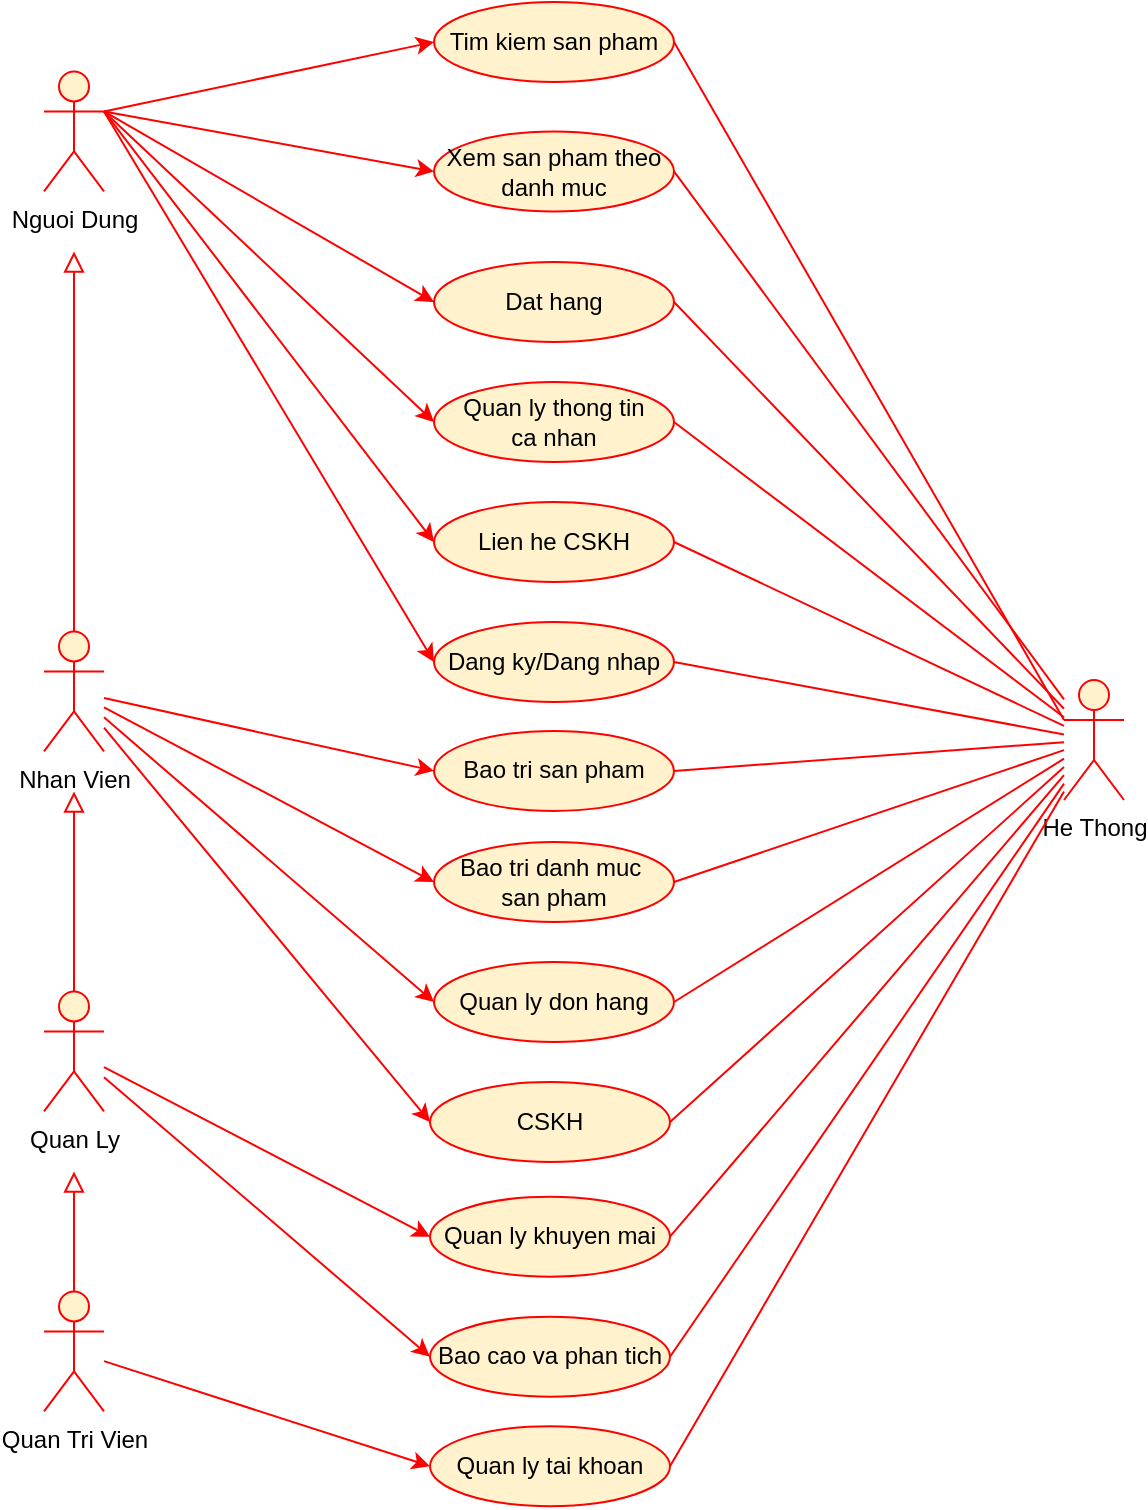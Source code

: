 <mxfile version="24.1.0" type="device" pages="3">
  <diagram name="UCTongThe" id="ma9kt3ulIarxnBa3Pp3C">
    <mxGraphModel dx="381" dy="856" grid="1" gridSize="10" guides="1" tooltips="1" connect="1" arrows="1" fold="1" page="1" pageScale="1" pageWidth="850" pageHeight="1100" math="0" shadow="0">
      <root>
        <mxCell id="0" />
        <mxCell id="1" parent="0" />
        <mxCell id="ZZTJl3EI5fEnTeADelaR-1" value="Tim kiem san pham" style="ellipse;whiteSpace=wrap;html=1;fillColor=#fff2cc;strokeColor=#FF0000;" parent="1" vertex="1">
          <mxGeometry x="365" y="560" width="120" height="40" as="geometry" />
        </mxCell>
        <mxCell id="ZZTJl3EI5fEnTeADelaR-3" value="Xem san pham theo danh muc" style="ellipse;whiteSpace=wrap;html=1;fillColor=#fff2cc;strokeColor=#FF0000;" parent="1" vertex="1">
          <mxGeometry x="365" y="624.72" width="120" height="40" as="geometry" />
        </mxCell>
        <mxCell id="ZZTJl3EI5fEnTeADelaR-6" value="Dat hang" style="ellipse;whiteSpace=wrap;html=1;fillColor=#fff2cc;strokeColor=#FF0000;" parent="1" vertex="1">
          <mxGeometry x="365" y="690" width="120" height="40" as="geometry" />
        </mxCell>
        <mxCell id="ZZTJl3EI5fEnTeADelaR-7" value="Quan ly thong tin &lt;br&gt;ca nhan" style="ellipse;whiteSpace=wrap;html=1;fillColor=#fff2cc;strokeColor=#FF0000;" parent="1" vertex="1">
          <mxGeometry x="365" y="750" width="120" height="40" as="geometry" />
        </mxCell>
        <mxCell id="ZZTJl3EI5fEnTeADelaR-8" value="Lien he CSKH" style="ellipse;whiteSpace=wrap;html=1;fillColor=#fff2cc;strokeColor=#FF0000;" parent="1" vertex="1">
          <mxGeometry x="365" y="810" width="120" height="40" as="geometry" />
        </mxCell>
        <mxCell id="ZZTJl3EI5fEnTeADelaR-10" value="Nguoi Dung" style="shape=umlActor;verticalLabelPosition=bottom;verticalAlign=top;html=1;outlineConnect=0;fillColor=#fff2cc;strokeColor=#FF0000;" parent="1" vertex="1">
          <mxGeometry x="170" y="594.72" width="30" height="60" as="geometry" />
        </mxCell>
        <mxCell id="ZZTJl3EI5fEnTeADelaR-11" value="" style="endArrow=classic;html=1;rounded=0;exitX=1;exitY=0.333;exitDx=0;exitDy=0;exitPerimeter=0;entryX=0;entryY=0.5;entryDx=0;entryDy=0;fillColor=#f8cecc;strokeColor=#FF0000;" parent="1" source="ZZTJl3EI5fEnTeADelaR-10" target="ZZTJl3EI5fEnTeADelaR-1" edge="1">
          <mxGeometry width="50" height="50" relative="1" as="geometry">
            <mxPoint x="280" y="730" as="sourcePoint" />
            <mxPoint x="330" y="680" as="targetPoint" />
          </mxGeometry>
        </mxCell>
        <mxCell id="ZZTJl3EI5fEnTeADelaR-12" value="" style="endArrow=classic;html=1;rounded=0;exitX=1;exitY=0.333;exitDx=0;exitDy=0;exitPerimeter=0;entryX=0;entryY=0.5;entryDx=0;entryDy=0;fillColor=#f8cecc;strokeColor=#FF0000;" parent="1" source="ZZTJl3EI5fEnTeADelaR-10" target="ZZTJl3EI5fEnTeADelaR-3" edge="1">
          <mxGeometry width="50" height="50" relative="1" as="geometry">
            <mxPoint x="250" y="680" as="sourcePoint" />
            <mxPoint x="380" y="540" as="targetPoint" />
          </mxGeometry>
        </mxCell>
        <mxCell id="ZZTJl3EI5fEnTeADelaR-15" value="" style="endArrow=classic;html=1;rounded=0;entryX=0;entryY=0.5;entryDx=0;entryDy=0;fillColor=#f8cecc;strokeColor=#FF0000;exitX=1;exitY=0.333;exitDx=0;exitDy=0;exitPerimeter=0;" parent="1" source="ZZTJl3EI5fEnTeADelaR-10" target="ZZTJl3EI5fEnTeADelaR-6" edge="1">
          <mxGeometry width="50" height="50" relative="1" as="geometry">
            <mxPoint x="240" y="670" as="sourcePoint" />
            <mxPoint x="380" y="690" as="targetPoint" />
          </mxGeometry>
        </mxCell>
        <mxCell id="ZZTJl3EI5fEnTeADelaR-16" value="" style="endArrow=classic;html=1;rounded=0;entryX=0;entryY=0.5;entryDx=0;entryDy=0;fillColor=#f8cecc;strokeColor=#FF0000;exitX=1;exitY=0.333;exitDx=0;exitDy=0;exitPerimeter=0;" parent="1" source="ZZTJl3EI5fEnTeADelaR-10" target="ZZTJl3EI5fEnTeADelaR-7" edge="1">
          <mxGeometry width="50" height="50" relative="1" as="geometry">
            <mxPoint x="250" y="680" as="sourcePoint" />
            <mxPoint x="380" y="740" as="targetPoint" />
          </mxGeometry>
        </mxCell>
        <mxCell id="ZZTJl3EI5fEnTeADelaR-17" value="" style="endArrow=classic;html=1;rounded=0;entryX=0;entryY=0.5;entryDx=0;entryDy=0;fillColor=#f8cecc;strokeColor=#FF0000;exitX=1;exitY=0.333;exitDx=0;exitDy=0;exitPerimeter=0;" parent="1" source="ZZTJl3EI5fEnTeADelaR-10" target="ZZTJl3EI5fEnTeADelaR-8" edge="1">
          <mxGeometry width="50" height="50" relative="1" as="geometry">
            <mxPoint x="250" y="680" as="sourcePoint" />
            <mxPoint x="380" y="790" as="targetPoint" />
          </mxGeometry>
        </mxCell>
        <mxCell id="ZZTJl3EI5fEnTeADelaR-18" value="Dang ky/Dang nhap" style="ellipse;whiteSpace=wrap;html=1;fillColor=#fff2cc;strokeColor=#FF0000;" parent="1" vertex="1">
          <mxGeometry x="365" y="870" width="120" height="40" as="geometry" />
        </mxCell>
        <mxCell id="ZZTJl3EI5fEnTeADelaR-19" value="" style="endArrow=classic;html=1;rounded=0;entryX=0;entryY=0.5;entryDx=0;entryDy=0;fillColor=#f8cecc;strokeColor=#FF0000;exitX=1;exitY=0.333;exitDx=0;exitDy=0;exitPerimeter=0;" parent="1" source="ZZTJl3EI5fEnTeADelaR-10" target="ZZTJl3EI5fEnTeADelaR-18" edge="1">
          <mxGeometry width="50" height="50" relative="1" as="geometry">
            <mxPoint x="250" y="680" as="sourcePoint" />
            <mxPoint x="380" y="840" as="targetPoint" />
          </mxGeometry>
        </mxCell>
        <mxCell id="ZZTJl3EI5fEnTeADelaR-21" value="He Thong" style="shape=umlActor;verticalLabelPosition=bottom;verticalAlign=top;html=1;outlineConnect=0;fillColor=#fff2cc;strokeColor=#FF0000;" parent="1" vertex="1">
          <mxGeometry x="680" y="899" width="30" height="60" as="geometry" />
        </mxCell>
        <mxCell id="ZZTJl3EI5fEnTeADelaR-22" value="" style="endArrow=none;html=1;rounded=0;entryX=1;entryY=0.5;entryDx=0;entryDy=0;exitX=0;exitY=0.333;exitDx=0;exitDy=0;exitPerimeter=0;strokeColor=#FF0000;" parent="1" source="ZZTJl3EI5fEnTeADelaR-21" target="ZZTJl3EI5fEnTeADelaR-1" edge="1">
          <mxGeometry width="50" height="50" relative="1" as="geometry">
            <mxPoint x="390" y="750" as="sourcePoint" />
            <mxPoint x="440" y="700" as="targetPoint" />
          </mxGeometry>
        </mxCell>
        <mxCell id="ZZTJl3EI5fEnTeADelaR-23" value="" style="endArrow=none;html=1;rounded=0;entryX=1;entryY=0.5;entryDx=0;entryDy=0;strokeColor=#FF0000;" parent="1" source="ZZTJl3EI5fEnTeADelaR-21" target="ZZTJl3EI5fEnTeADelaR-3" edge="1">
          <mxGeometry width="50" height="50" relative="1" as="geometry">
            <mxPoint x="700" y="690" as="sourcePoint" />
            <mxPoint x="500" y="540" as="targetPoint" />
          </mxGeometry>
        </mxCell>
        <mxCell id="ZZTJl3EI5fEnTeADelaR-26" value="" style="endArrow=none;html=1;rounded=0;entryX=1;entryY=0.5;entryDx=0;entryDy=0;strokeColor=#FF0000;" parent="1" source="ZZTJl3EI5fEnTeADelaR-21" target="ZZTJl3EI5fEnTeADelaR-6" edge="1">
          <mxGeometry width="50" height="50" relative="1" as="geometry">
            <mxPoint x="700" y="690" as="sourcePoint" />
            <mxPoint x="500" y="690" as="targetPoint" />
          </mxGeometry>
        </mxCell>
        <mxCell id="ZZTJl3EI5fEnTeADelaR-27" value="" style="endArrow=none;html=1;rounded=0;entryX=1;entryY=0.5;entryDx=0;entryDy=0;strokeColor=#FF0000;" parent="1" source="ZZTJl3EI5fEnTeADelaR-21" target="ZZTJl3EI5fEnTeADelaR-7" edge="1">
          <mxGeometry width="50" height="50" relative="1" as="geometry">
            <mxPoint x="700" y="690" as="sourcePoint" />
            <mxPoint x="500" y="740" as="targetPoint" />
          </mxGeometry>
        </mxCell>
        <mxCell id="ZZTJl3EI5fEnTeADelaR-28" value="" style="endArrow=none;html=1;rounded=0;entryX=1;entryY=0.5;entryDx=0;entryDy=0;strokeColor=#FF0000;" parent="1" source="ZZTJl3EI5fEnTeADelaR-21" target="ZZTJl3EI5fEnTeADelaR-8" edge="1">
          <mxGeometry width="50" height="50" relative="1" as="geometry">
            <mxPoint x="700" y="690" as="sourcePoint" />
            <mxPoint x="500" y="790" as="targetPoint" />
          </mxGeometry>
        </mxCell>
        <mxCell id="ZZTJl3EI5fEnTeADelaR-29" value="" style="endArrow=none;html=1;rounded=0;entryX=1;entryY=0.5;entryDx=0;entryDy=0;strokeColor=#FF0000;" parent="1" source="ZZTJl3EI5fEnTeADelaR-21" target="ZZTJl3EI5fEnTeADelaR-18" edge="1">
          <mxGeometry width="50" height="50" relative="1" as="geometry">
            <mxPoint x="700" y="690" as="sourcePoint" />
            <mxPoint x="500" y="840" as="targetPoint" />
          </mxGeometry>
        </mxCell>
        <mxCell id="ZZTJl3EI5fEnTeADelaR-30" value="Nhan Vien" style="shape=umlActor;verticalLabelPosition=bottom;verticalAlign=top;html=1;outlineConnect=0;fillColor=#fff2cc;strokeColor=#FF0000;" parent="1" vertex="1">
          <mxGeometry x="170" y="874.72" width="30" height="60" as="geometry" />
        </mxCell>
        <mxCell id="ZZTJl3EI5fEnTeADelaR-31" value="" style="endArrow=block;startArrow=none;endFill=0;startFill=0;endSize=8;html=1;verticalAlign=bottom;labelBackgroundColor=none;rounded=0;exitX=0.5;exitY=0;exitDx=0;exitDy=0;exitPerimeter=0;strokeColor=#FF0000;" parent="1" source="ZZTJl3EI5fEnTeADelaR-30" edge="1">
          <mxGeometry width="160" relative="1" as="geometry">
            <mxPoint x="360" y="804.72" as="sourcePoint" />
            <mxPoint x="185" y="684.72" as="targetPoint" />
          </mxGeometry>
        </mxCell>
        <mxCell id="ZZTJl3EI5fEnTeADelaR-33" value="Bao tri san pham" style="ellipse;whiteSpace=wrap;html=1;fillColor=#fff2cc;strokeColor=#FF0000;" parent="1" vertex="1">
          <mxGeometry x="365" y="924.44" width="120" height="40" as="geometry" />
        </mxCell>
        <mxCell id="ZZTJl3EI5fEnTeADelaR-34" value="Bao tri danh muc&amp;nbsp;&lt;div&gt;san pham&lt;/div&gt;" style="ellipse;whiteSpace=wrap;html=1;fillColor=#fff2cc;strokeColor=#FF0000;" parent="1" vertex="1">
          <mxGeometry x="365" y="980" width="120" height="40" as="geometry" />
        </mxCell>
        <mxCell id="ZZTJl3EI5fEnTeADelaR-35" value="Quan ly don hang" style="ellipse;whiteSpace=wrap;html=1;fillColor=#fff2cc;strokeColor=#FF0000;" parent="1" vertex="1">
          <mxGeometry x="365" y="1040" width="120" height="40" as="geometry" />
        </mxCell>
        <mxCell id="ZZTJl3EI5fEnTeADelaR-36" value="CSKH" style="ellipse;whiteSpace=wrap;html=1;fillColor=#fff2cc;strokeColor=#FF0000;" parent="1" vertex="1">
          <mxGeometry x="363" y="1100" width="120" height="40" as="geometry" />
        </mxCell>
        <mxCell id="ZZTJl3EI5fEnTeADelaR-37" value="Quan ly khuyen mai" style="ellipse;whiteSpace=wrap;html=1;fillColor=#fff2cc;strokeColor=#FF0000;" parent="1" vertex="1">
          <mxGeometry x="363" y="1157.36" width="120" height="40" as="geometry" />
        </mxCell>
        <mxCell id="ZZTJl3EI5fEnTeADelaR-38" value="Bao cao va phan tich" style="ellipse;whiteSpace=wrap;html=1;fillColor=#fff2cc;strokeColor=#FF0000;" parent="1" vertex="1">
          <mxGeometry x="363" y="1217.36" width="120" height="40" as="geometry" />
        </mxCell>
        <mxCell id="ZZTJl3EI5fEnTeADelaR-39" value="" style="endArrow=classic;html=1;rounded=0;entryX=0;entryY=0.5;entryDx=0;entryDy=0;fillColor=#f8cecc;strokeColor=#FF0000;" parent="1" source="ZZTJl3EI5fEnTeADelaR-30" target="ZZTJl3EI5fEnTeADelaR-33" edge="1">
          <mxGeometry width="50" height="50" relative="1" as="geometry">
            <mxPoint x="170" y="680" as="sourcePoint" />
            <mxPoint x="380" y="890" as="targetPoint" />
          </mxGeometry>
        </mxCell>
        <mxCell id="ZZTJl3EI5fEnTeADelaR-40" value="" style="endArrow=classic;html=1;rounded=0;entryX=0;entryY=0.5;entryDx=0;entryDy=0;fillColor=#f8cecc;strokeColor=#FF0000;" parent="1" source="ZZTJl3EI5fEnTeADelaR-30" target="ZZTJl3EI5fEnTeADelaR-34" edge="1">
          <mxGeometry width="50" height="50" relative="1" as="geometry">
            <mxPoint x="170" y="968" as="sourcePoint" />
            <mxPoint x="380" y="940" as="targetPoint" />
          </mxGeometry>
        </mxCell>
        <mxCell id="ZZTJl3EI5fEnTeADelaR-41" value="" style="endArrow=classic;html=1;rounded=0;entryX=0;entryY=0.5;entryDx=0;entryDy=0;fillColor=#f8cecc;strokeColor=#FF0000;" parent="1" source="ZZTJl3EI5fEnTeADelaR-30" target="ZZTJl3EI5fEnTeADelaR-35" edge="1">
          <mxGeometry width="50" height="50" relative="1" as="geometry">
            <mxPoint x="170" y="971" as="sourcePoint" />
            <mxPoint x="380" y="989" as="targetPoint" />
          </mxGeometry>
        </mxCell>
        <mxCell id="ZZTJl3EI5fEnTeADelaR-42" value="" style="endArrow=classic;html=1;rounded=0;entryX=0;entryY=0.5;entryDx=0;entryDy=0;fillColor=#f8cecc;strokeColor=#FF0000;" parent="1" source="ZZTJl3EI5fEnTeADelaR-30" target="ZZTJl3EI5fEnTeADelaR-36" edge="1">
          <mxGeometry width="50" height="50" relative="1" as="geometry">
            <mxPoint x="170" y="975" as="sourcePoint" />
            <mxPoint x="380" y="1040" as="targetPoint" />
          </mxGeometry>
        </mxCell>
        <mxCell id="ZZTJl3EI5fEnTeADelaR-43" value="Quan Ly" style="shape=umlActor;verticalLabelPosition=bottom;verticalAlign=top;html=1;outlineConnect=0;fillColor=#fff2cc;strokeColor=#FF0000;" parent="1" vertex="1">
          <mxGeometry x="170" y="1054.72" width="30" height="60" as="geometry" />
        </mxCell>
        <mxCell id="ZZTJl3EI5fEnTeADelaR-44" value="" style="endArrow=block;startArrow=none;endFill=0;startFill=0;endSize=8;html=1;verticalAlign=bottom;labelBackgroundColor=none;rounded=0;exitX=0.5;exitY=0;exitDx=0;exitDy=0;exitPerimeter=0;strokeColor=#FF0000;" parent="1" source="ZZTJl3EI5fEnTeADelaR-43" edge="1">
          <mxGeometry width="160" relative="1" as="geometry">
            <mxPoint x="195" y="884.72" as="sourcePoint" />
            <mxPoint x="185" y="954.72" as="targetPoint" />
          </mxGeometry>
        </mxCell>
        <mxCell id="ZZTJl3EI5fEnTeADelaR-47" value="" style="endArrow=classic;html=1;rounded=0;entryX=0;entryY=0.5;entryDx=0;entryDy=0;fillColor=#f8cecc;strokeColor=#FF0000;" parent="1" source="ZZTJl3EI5fEnTeADelaR-43" target="ZZTJl3EI5fEnTeADelaR-37" edge="1">
          <mxGeometry width="50" height="50" relative="1" as="geometry">
            <mxPoint x="240" y="1150" as="sourcePoint" />
            <mxPoint x="380" y="1090" as="targetPoint" />
          </mxGeometry>
        </mxCell>
        <mxCell id="ZZTJl3EI5fEnTeADelaR-48" value="" style="endArrow=classic;html=1;rounded=0;entryX=0;entryY=0.5;entryDx=0;entryDy=0;fillColor=#f8cecc;strokeColor=#FF0000;" parent="1" source="ZZTJl3EI5fEnTeADelaR-43" target="ZZTJl3EI5fEnTeADelaR-38" edge="1">
          <mxGeometry width="50" height="50" relative="1" as="geometry">
            <mxPoint x="170" y="1149" as="sourcePoint" />
            <mxPoint x="380" y="1140" as="targetPoint" />
          </mxGeometry>
        </mxCell>
        <mxCell id="ZZTJl3EI5fEnTeADelaR-49" value="Quan Tri Vien" style="shape=umlActor;verticalLabelPosition=bottom;verticalAlign=top;html=1;outlineConnect=0;fillColor=#fff2cc;strokeColor=#FF0000;" parent="1" vertex="1">
          <mxGeometry x="170" y="1204.72" width="30" height="60" as="geometry" />
        </mxCell>
        <mxCell id="ZZTJl3EI5fEnTeADelaR-50" value="Quan ly tai khoan" style="ellipse;whiteSpace=wrap;html=1;fillColor=#fff2cc;strokeColor=#FF0000;" parent="1" vertex="1">
          <mxGeometry x="363" y="1272.08" width="120" height="40" as="geometry" />
        </mxCell>
        <mxCell id="ZZTJl3EI5fEnTeADelaR-53" value="" style="endArrow=classic;html=1;rounded=0;entryX=0;entryY=0.5;entryDx=0;entryDy=0;fillColor=#f8cecc;strokeColor=#FF0000;" parent="1" source="ZZTJl3EI5fEnTeADelaR-49" target="ZZTJl3EI5fEnTeADelaR-50" edge="1">
          <mxGeometry width="50" height="50" relative="1" as="geometry">
            <mxPoint x="170" y="1149" as="sourcePoint" />
            <mxPoint x="380" y="1140" as="targetPoint" />
          </mxGeometry>
        </mxCell>
        <mxCell id="ZZTJl3EI5fEnTeADelaR-56" value="" style="endArrow=none;html=1;rounded=0;entryX=1;entryY=0.5;entryDx=0;entryDy=0;strokeColor=#FF0000;" parent="1" source="ZZTJl3EI5fEnTeADelaR-21" target="ZZTJl3EI5fEnTeADelaR-33" edge="1">
          <mxGeometry width="50" height="50" relative="1" as="geometry">
            <mxPoint x="750" y="890" as="sourcePoint" />
            <mxPoint x="500" y="890" as="targetPoint" />
          </mxGeometry>
        </mxCell>
        <mxCell id="ZZTJl3EI5fEnTeADelaR-58" value="" style="endArrow=none;html=1;rounded=0;entryX=1;entryY=0.5;entryDx=0;entryDy=0;strokeColor=#FF0000;" parent="1" source="ZZTJl3EI5fEnTeADelaR-21" target="ZZTJl3EI5fEnTeADelaR-34" edge="1">
          <mxGeometry width="50" height="50" relative="1" as="geometry">
            <mxPoint x="730" y="930" as="sourcePoint" />
            <mxPoint x="500" y="940" as="targetPoint" />
          </mxGeometry>
        </mxCell>
        <mxCell id="ZZTJl3EI5fEnTeADelaR-59" value="" style="endArrow=none;html=1;rounded=0;entryX=1;entryY=0.5;entryDx=0;entryDy=0;strokeColor=#FF0000;" parent="1" source="ZZTJl3EI5fEnTeADelaR-21" target="ZZTJl3EI5fEnTeADelaR-35" edge="1">
          <mxGeometry width="50" height="50" relative="1" as="geometry">
            <mxPoint x="730" y="933" as="sourcePoint" />
            <mxPoint x="500" y="989" as="targetPoint" />
          </mxGeometry>
        </mxCell>
        <mxCell id="ZZTJl3EI5fEnTeADelaR-60" value="" style="endArrow=none;html=1;rounded=0;entryX=1;entryY=0.5;entryDx=0;entryDy=0;strokeColor=#FF0000;" parent="1" source="ZZTJl3EI5fEnTeADelaR-21" target="ZZTJl3EI5fEnTeADelaR-36" edge="1">
          <mxGeometry width="50" height="50" relative="1" as="geometry">
            <mxPoint x="730" y="950" as="sourcePoint" />
            <mxPoint x="500" y="1040" as="targetPoint" />
          </mxGeometry>
        </mxCell>
        <mxCell id="ZZTJl3EI5fEnTeADelaR-61" value="" style="endArrow=none;html=1;rounded=0;entryX=1;entryY=0.5;entryDx=0;entryDy=0;strokeColor=#FF0000;" parent="1" source="ZZTJl3EI5fEnTeADelaR-21" target="ZZTJl3EI5fEnTeADelaR-37" edge="1">
          <mxGeometry width="50" height="50" relative="1" as="geometry">
            <mxPoint x="730" y="958" as="sourcePoint" />
            <mxPoint x="500" y="1090" as="targetPoint" />
          </mxGeometry>
        </mxCell>
        <mxCell id="ZZTJl3EI5fEnTeADelaR-62" value="" style="endArrow=none;html=1;rounded=0;strokeColor=#FF0000;entryX=1;entryY=0.5;entryDx=0;entryDy=0;" parent="1" source="ZZTJl3EI5fEnTeADelaR-21" target="ZZTJl3EI5fEnTeADelaR-38" edge="1">
          <mxGeometry width="50" height="50" relative="1" as="geometry">
            <mxPoint x="730" y="961" as="sourcePoint" />
            <mxPoint x="500" y="1140" as="targetPoint" />
          </mxGeometry>
        </mxCell>
        <mxCell id="ZZTJl3EI5fEnTeADelaR-63" value="" style="endArrow=none;html=1;rounded=0;strokeColor=#FF0000;entryX=1;entryY=0.5;entryDx=0;entryDy=0;" parent="1" source="ZZTJl3EI5fEnTeADelaR-21" target="ZZTJl3EI5fEnTeADelaR-50" edge="1">
          <mxGeometry width="50" height="50" relative="1" as="geometry">
            <mxPoint x="730" y="964" as="sourcePoint" />
            <mxPoint x="500" y="1190" as="targetPoint" />
          </mxGeometry>
        </mxCell>
        <mxCell id="ZZTJl3EI5fEnTeADelaR-66" value="" style="endArrow=block;startArrow=none;endFill=0;startFill=0;endSize=8;html=1;verticalAlign=bottom;labelBackgroundColor=none;rounded=0;exitX=0.5;exitY=0;exitDx=0;exitDy=0;exitPerimeter=0;strokeColor=#FF0000;" parent="1" source="ZZTJl3EI5fEnTeADelaR-49" edge="1">
          <mxGeometry width="160" relative="1" as="geometry">
            <mxPoint x="195" y="1064.72" as="sourcePoint" />
            <mxPoint x="185" y="1144.72" as="targetPoint" />
          </mxGeometry>
        </mxCell>
      </root>
    </mxGraphModel>
  </diagram>
  <diagram id="-_ZAYY2ncVZGTNDgRWj7" name="UC_User">
    <mxGraphModel dx="267" dy="599" grid="1" gridSize="10" guides="1" tooltips="1" connect="1" arrows="1" fold="1" page="1" pageScale="1" pageWidth="850" pageHeight="1100" math="0" shadow="0">
      <root>
        <mxCell id="0" />
        <mxCell id="1" parent="0" />
        <mxCell id="2buqkH32Dw1Yxw4z2VAD-1" value="Tim kiem san pham" style="ellipse;whiteSpace=wrap;html=1;fillColor=#fff2cc;strokeColor=#FF0000;" parent="1" vertex="1">
          <mxGeometry x="370" y="510" width="120" height="40" as="geometry" />
        </mxCell>
        <mxCell id="2buqkH32Dw1Yxw4z2VAD-2" value="Xem san pham theo danh muc" style="ellipse;whiteSpace=wrap;html=1;fillColor=#fff2cc;strokeColor=#FF0000;" parent="1" vertex="1">
          <mxGeometry x="370" y="570" width="120" height="40" as="geometry" />
        </mxCell>
        <mxCell id="2buqkH32Dw1Yxw4z2VAD-5" value="Dat hang" style="ellipse;whiteSpace=wrap;html=1;fillColor=#fff2cc;strokeColor=#FF0000;" parent="1" vertex="1">
          <mxGeometry x="370" y="630" width="120" height="40" as="geometry" />
        </mxCell>
        <mxCell id="2buqkH32Dw1Yxw4z2VAD-6" value="Quan ly thong tin &lt;br&gt;ca nhan" style="ellipse;whiteSpace=wrap;html=1;fillColor=#fff2cc;strokeColor=#FF0000;" parent="1" vertex="1">
          <mxGeometry x="370" y="690" width="120" height="40" as="geometry" />
        </mxCell>
        <mxCell id="2buqkH32Dw1Yxw4z2VAD-7" value="Lien he CSKH" style="ellipse;whiteSpace=wrap;html=1;fillColor=#fff2cc;strokeColor=#FF0000;" parent="1" vertex="1">
          <mxGeometry x="370" y="750" width="120" height="40" as="geometry" />
        </mxCell>
        <mxCell id="2buqkH32Dw1Yxw4z2VAD-8" value="Nguoi Dung" style="shape=umlActor;verticalLabelPosition=bottom;verticalAlign=top;html=1;outlineConnect=0;fillColor=#fff2cc;strokeColor=#FF0000;" parent="1" vertex="1">
          <mxGeometry x="200" y="650" width="30" height="60" as="geometry" />
        </mxCell>
        <mxCell id="2buqkH32Dw1Yxw4z2VAD-9" value="" style="endArrow=classic;html=1;rounded=0;exitX=1;exitY=0.333;exitDx=0;exitDy=0;exitPerimeter=0;entryX=0;entryY=0.5;entryDx=0;entryDy=0;fillColor=#f8cecc;strokeColor=#FF0000;" parent="1" source="2buqkH32Dw1Yxw4z2VAD-8" target="2buqkH32Dw1Yxw4z2VAD-1" edge="1">
          <mxGeometry width="50" height="50" relative="1" as="geometry">
            <mxPoint x="280" y="730" as="sourcePoint" />
            <mxPoint x="330" y="680" as="targetPoint" />
          </mxGeometry>
        </mxCell>
        <mxCell id="2buqkH32Dw1Yxw4z2VAD-10" value="" style="endArrow=classic;html=1;rounded=0;exitX=1;exitY=0.333;exitDx=0;exitDy=0;exitPerimeter=0;entryX=0;entryY=0.5;entryDx=0;entryDy=0;fillColor=#f8cecc;strokeColor=#FF0000;" parent="1" source="2buqkH32Dw1Yxw4z2VAD-8" target="2buqkH32Dw1Yxw4z2VAD-2" edge="1">
          <mxGeometry width="50" height="50" relative="1" as="geometry">
            <mxPoint x="250" y="680" as="sourcePoint" />
            <mxPoint x="380" y="540" as="targetPoint" />
          </mxGeometry>
        </mxCell>
        <mxCell id="2buqkH32Dw1Yxw4z2VAD-13" value="" style="endArrow=classic;html=1;rounded=0;entryX=0;entryY=0.5;entryDx=0;entryDy=0;fillColor=#f8cecc;strokeColor=#FF0000;exitX=1;exitY=0.333;exitDx=0;exitDy=0;exitPerimeter=0;" parent="1" source="2buqkH32Dw1Yxw4z2VAD-8" target="2buqkH32Dw1Yxw4z2VAD-5" edge="1">
          <mxGeometry width="50" height="50" relative="1" as="geometry">
            <mxPoint x="240" y="670" as="sourcePoint" />
            <mxPoint x="380" y="690" as="targetPoint" />
          </mxGeometry>
        </mxCell>
        <mxCell id="2buqkH32Dw1Yxw4z2VAD-14" value="" style="endArrow=classic;html=1;rounded=0;entryX=0;entryY=0.5;entryDx=0;entryDy=0;fillColor=#f8cecc;strokeColor=#FF0000;exitX=1;exitY=0.333;exitDx=0;exitDy=0;exitPerimeter=0;" parent="1" source="2buqkH32Dw1Yxw4z2VAD-8" target="2buqkH32Dw1Yxw4z2VAD-6" edge="1">
          <mxGeometry width="50" height="50" relative="1" as="geometry">
            <mxPoint x="250" y="680" as="sourcePoint" />
            <mxPoint x="380" y="740" as="targetPoint" />
          </mxGeometry>
        </mxCell>
        <mxCell id="2buqkH32Dw1Yxw4z2VAD-15" value="" style="endArrow=classic;html=1;rounded=0;entryX=0;entryY=0.5;entryDx=0;entryDy=0;fillColor=#f8cecc;strokeColor=#FF0000;exitX=1;exitY=0.333;exitDx=0;exitDy=0;exitPerimeter=0;" parent="1" source="2buqkH32Dw1Yxw4z2VAD-8" target="2buqkH32Dw1Yxw4z2VAD-7" edge="1">
          <mxGeometry width="50" height="50" relative="1" as="geometry">
            <mxPoint x="250" y="680" as="sourcePoint" />
            <mxPoint x="380" y="790" as="targetPoint" />
          </mxGeometry>
        </mxCell>
        <mxCell id="2buqkH32Dw1Yxw4z2VAD-16" value="Dang ky/Dang nhap" style="ellipse;whiteSpace=wrap;html=1;fillColor=#fff2cc;strokeColor=#FF0000;" parent="1" vertex="1">
          <mxGeometry x="370" y="810" width="120" height="40" as="geometry" />
        </mxCell>
        <mxCell id="2buqkH32Dw1Yxw4z2VAD-17" value="" style="endArrow=classic;html=1;rounded=0;entryX=0;entryY=0.5;entryDx=0;entryDy=0;fillColor=#f8cecc;strokeColor=#FF0000;exitX=1;exitY=0.333;exitDx=0;exitDy=0;exitPerimeter=0;" parent="1" source="2buqkH32Dw1Yxw4z2VAD-8" target="2buqkH32Dw1Yxw4z2VAD-16" edge="1">
          <mxGeometry width="50" height="50" relative="1" as="geometry">
            <mxPoint x="250" y="680" as="sourcePoint" />
            <mxPoint x="380" y="840" as="targetPoint" />
          </mxGeometry>
        </mxCell>
        <mxCell id="2buqkH32Dw1Yxw4z2VAD-18" value="He Thong" style="shape=umlActor;verticalLabelPosition=bottom;verticalAlign=top;html=1;outlineConnect=0;fillColor=#fff2cc;strokeColor=#FF0000;" parent="1" vertex="1">
          <mxGeometry x="620" y="650" width="30" height="60" as="geometry" />
        </mxCell>
        <mxCell id="2buqkH32Dw1Yxw4z2VAD-19" value="" style="endArrow=none;html=1;rounded=0;entryX=1;entryY=0.5;entryDx=0;entryDy=0;exitX=0;exitY=0.333;exitDx=0;exitDy=0;exitPerimeter=0;strokeColor=#FF0000;" parent="1" source="2buqkH32Dw1Yxw4z2VAD-18" target="2buqkH32Dw1Yxw4z2VAD-1" edge="1">
          <mxGeometry width="50" height="50" relative="1" as="geometry">
            <mxPoint x="390" y="750" as="sourcePoint" />
            <mxPoint x="440" y="700" as="targetPoint" />
          </mxGeometry>
        </mxCell>
        <mxCell id="2buqkH32Dw1Yxw4z2VAD-20" value="" style="endArrow=none;html=1;rounded=0;entryX=1;entryY=0.5;entryDx=0;entryDy=0;strokeColor=#FF0000;" parent="1" source="2buqkH32Dw1Yxw4z2VAD-18" target="2buqkH32Dw1Yxw4z2VAD-2" edge="1">
          <mxGeometry width="50" height="50" relative="1" as="geometry">
            <mxPoint x="700" y="690" as="sourcePoint" />
            <mxPoint x="500" y="540" as="targetPoint" />
          </mxGeometry>
        </mxCell>
        <mxCell id="2buqkH32Dw1Yxw4z2VAD-23" value="" style="endArrow=none;html=1;rounded=0;entryX=1;entryY=0.5;entryDx=0;entryDy=0;strokeColor=#FF0000;" parent="1" source="2buqkH32Dw1Yxw4z2VAD-18" target="2buqkH32Dw1Yxw4z2VAD-5" edge="1">
          <mxGeometry width="50" height="50" relative="1" as="geometry">
            <mxPoint x="700" y="690" as="sourcePoint" />
            <mxPoint x="500" y="690" as="targetPoint" />
          </mxGeometry>
        </mxCell>
        <mxCell id="2buqkH32Dw1Yxw4z2VAD-24" value="" style="endArrow=none;html=1;rounded=0;entryX=1;entryY=0.5;entryDx=0;entryDy=0;strokeColor=#FF0000;" parent="1" source="2buqkH32Dw1Yxw4z2VAD-18" target="2buqkH32Dw1Yxw4z2VAD-6" edge="1">
          <mxGeometry width="50" height="50" relative="1" as="geometry">
            <mxPoint x="700" y="690" as="sourcePoint" />
            <mxPoint x="500" y="740" as="targetPoint" />
          </mxGeometry>
        </mxCell>
        <mxCell id="2buqkH32Dw1Yxw4z2VAD-25" value="" style="endArrow=none;html=1;rounded=0;entryX=1;entryY=0.5;entryDx=0;entryDy=0;strokeColor=#FF0000;" parent="1" source="2buqkH32Dw1Yxw4z2VAD-18" target="2buqkH32Dw1Yxw4z2VAD-7" edge="1">
          <mxGeometry width="50" height="50" relative="1" as="geometry">
            <mxPoint x="700" y="690" as="sourcePoint" />
            <mxPoint x="500" y="790" as="targetPoint" />
          </mxGeometry>
        </mxCell>
        <mxCell id="2buqkH32Dw1Yxw4z2VAD-26" value="" style="endArrow=none;html=1;rounded=0;entryX=1;entryY=0.5;entryDx=0;entryDy=0;strokeColor=#FF0000;" parent="1" source="2buqkH32Dw1Yxw4z2VAD-18" target="2buqkH32Dw1Yxw4z2VAD-16" edge="1">
          <mxGeometry width="50" height="50" relative="1" as="geometry">
            <mxPoint x="700" y="690" as="sourcePoint" />
            <mxPoint x="500" y="840" as="targetPoint" />
          </mxGeometry>
        </mxCell>
      </root>
    </mxGraphModel>
  </diagram>
  <diagram id="-IHwjZPhMd9q3qb9bHW1" name="UC_Admin">
    <mxGraphModel dx="596" dy="705" grid="1" gridSize="10" guides="1" tooltips="1" connect="1" arrows="1" fold="1" page="1" pageScale="1" pageWidth="850" pageHeight="1100" math="0" shadow="0">
      <root>
        <mxCell id="0" />
        <mxCell id="1" parent="0" />
        <mxCell id="sgFhAfU-3X_hMFvGKxQP-2" value="He Thong" style="shape=umlActor;verticalLabelPosition=bottom;verticalAlign=top;html=1;outlineConnect=0;fillColor=#fff2cc;strokeColor=#FF0000;" parent="1" vertex="1">
          <mxGeometry x="640" y="1070" width="30" height="60" as="geometry" />
        </mxCell>
        <mxCell id="sgFhAfU-3X_hMFvGKxQP-4" value="Nhan Vien" style="shape=umlActor;verticalLabelPosition=bottom;verticalAlign=top;html=1;outlineConnect=0;fillColor=#fff2cc;strokeColor=#FF0000;" parent="1" vertex="1">
          <mxGeometry x="170" y="910" width="30" height="60" as="geometry" />
        </mxCell>
        <mxCell id="sgFhAfU-3X_hMFvGKxQP-5" value="Bao tri san pham" style="ellipse;whiteSpace=wrap;html=1;fillColor=#fff2cc;strokeColor=#FF0000;" parent="1" vertex="1">
          <mxGeometry x="370" y="890" width="120" height="40" as="geometry" />
        </mxCell>
        <mxCell id="sgFhAfU-3X_hMFvGKxQP-6" value="Bao tri danh muc&amp;nbsp;&lt;div&gt;san pham&lt;/div&gt;" style="ellipse;whiteSpace=wrap;html=1;fillColor=#fff2cc;strokeColor=#FF0000;" parent="1" vertex="1">
          <mxGeometry x="370" y="950" width="120" height="40" as="geometry" />
        </mxCell>
        <mxCell id="sgFhAfU-3X_hMFvGKxQP-7" value="Quan ly don hang" style="ellipse;whiteSpace=wrap;html=1;fillColor=#fff2cc;strokeColor=#FF0000;" parent="1" vertex="1">
          <mxGeometry x="370" y="1010" width="120" height="40" as="geometry" />
        </mxCell>
        <mxCell id="sgFhAfU-3X_hMFvGKxQP-8" value="Cham soc khach hang" style="ellipse;whiteSpace=wrap;html=1;fillColor=#fff2cc;strokeColor=#FF0000;" parent="1" vertex="1">
          <mxGeometry x="370" y="1070" width="120" height="40" as="geometry" />
        </mxCell>
        <mxCell id="sgFhAfU-3X_hMFvGKxQP-9" value="Quan ly khuyen mai" style="ellipse;whiteSpace=wrap;html=1;fillColor=#fff2cc;strokeColor=#FF0000;" parent="1" vertex="1">
          <mxGeometry x="370" y="1130" width="120" height="40" as="geometry" />
        </mxCell>
        <mxCell id="sgFhAfU-3X_hMFvGKxQP-10" value="Bao cao va phan tich" style="ellipse;whiteSpace=wrap;html=1;fillColor=#fff2cc;strokeColor=#FF0000;" parent="1" vertex="1">
          <mxGeometry x="370" y="1190" width="120" height="40" as="geometry" />
        </mxCell>
        <mxCell id="sgFhAfU-3X_hMFvGKxQP-11" value="" style="endArrow=classic;html=1;rounded=0;entryX=0;entryY=0.5;entryDx=0;entryDy=0;fillColor=#f8cecc;strokeColor=#FF0000;" parent="1" source="sgFhAfU-3X_hMFvGKxQP-4" target="sgFhAfU-3X_hMFvGKxQP-5" edge="1">
          <mxGeometry width="50" height="50" relative="1" as="geometry">
            <mxPoint x="170" y="680" as="sourcePoint" />
            <mxPoint x="380" y="890" as="targetPoint" />
          </mxGeometry>
        </mxCell>
        <mxCell id="sgFhAfU-3X_hMFvGKxQP-12" value="" style="endArrow=classic;html=1;rounded=0;entryX=0;entryY=0.5;entryDx=0;entryDy=0;fillColor=#f8cecc;strokeColor=#FF0000;" parent="1" source="sgFhAfU-3X_hMFvGKxQP-4" target="sgFhAfU-3X_hMFvGKxQP-6" edge="1">
          <mxGeometry width="50" height="50" relative="1" as="geometry">
            <mxPoint x="170" y="968" as="sourcePoint" />
            <mxPoint x="380" y="940" as="targetPoint" />
          </mxGeometry>
        </mxCell>
        <mxCell id="sgFhAfU-3X_hMFvGKxQP-13" value="" style="endArrow=classic;html=1;rounded=0;entryX=0;entryY=0.5;entryDx=0;entryDy=0;fillColor=#f8cecc;strokeColor=#FF0000;" parent="1" source="sgFhAfU-3X_hMFvGKxQP-4" target="sgFhAfU-3X_hMFvGKxQP-7" edge="1">
          <mxGeometry width="50" height="50" relative="1" as="geometry">
            <mxPoint x="170" y="971" as="sourcePoint" />
            <mxPoint x="380" y="989" as="targetPoint" />
          </mxGeometry>
        </mxCell>
        <mxCell id="sgFhAfU-3X_hMFvGKxQP-14" value="" style="endArrow=classic;html=1;rounded=0;entryX=0;entryY=0.5;entryDx=0;entryDy=0;fillColor=#f8cecc;strokeColor=#FF0000;" parent="1" source="sgFhAfU-3X_hMFvGKxQP-4" target="sgFhAfU-3X_hMFvGKxQP-8" edge="1">
          <mxGeometry width="50" height="50" relative="1" as="geometry">
            <mxPoint x="170" y="975" as="sourcePoint" />
            <mxPoint x="380" y="1040" as="targetPoint" />
          </mxGeometry>
        </mxCell>
        <mxCell id="sgFhAfU-3X_hMFvGKxQP-15" value="Quan Ly" style="shape=umlActor;verticalLabelPosition=bottom;verticalAlign=top;html=1;outlineConnect=0;fillColor=#fff2cc;strokeColor=#FF0000;" parent="1" vertex="1">
          <mxGeometry x="170" y="1090" width="30" height="60" as="geometry" />
        </mxCell>
        <mxCell id="sgFhAfU-3X_hMFvGKxQP-16" value="" style="endArrow=block;startArrow=none;endFill=0;startFill=0;endSize=8;html=1;verticalAlign=bottom;labelBackgroundColor=none;rounded=0;exitX=0.5;exitY=0;exitDx=0;exitDy=0;exitPerimeter=0;strokeColor=#FF0000;" parent="1" source="sgFhAfU-3X_hMFvGKxQP-15" edge="1">
          <mxGeometry width="160" relative="1" as="geometry">
            <mxPoint x="195" y="920" as="sourcePoint" />
            <mxPoint x="185" y="990" as="targetPoint" />
          </mxGeometry>
        </mxCell>
        <mxCell id="sgFhAfU-3X_hMFvGKxQP-17" value="" style="endArrow=classic;html=1;rounded=0;entryX=0;entryY=0.5;entryDx=0;entryDy=0;fillColor=#f8cecc;strokeColor=#FF0000;" parent="1" source="sgFhAfU-3X_hMFvGKxQP-15" target="sgFhAfU-3X_hMFvGKxQP-9" edge="1">
          <mxGeometry width="50" height="50" relative="1" as="geometry">
            <mxPoint x="240" y="1150" as="sourcePoint" />
            <mxPoint x="380" y="1090" as="targetPoint" />
          </mxGeometry>
        </mxCell>
        <mxCell id="sgFhAfU-3X_hMFvGKxQP-18" value="" style="endArrow=classic;html=1;rounded=0;entryX=0;entryY=0.5;entryDx=0;entryDy=0;fillColor=#f8cecc;strokeColor=#FF0000;" parent="1" source="sgFhAfU-3X_hMFvGKxQP-15" target="sgFhAfU-3X_hMFvGKxQP-10" edge="1">
          <mxGeometry width="50" height="50" relative="1" as="geometry">
            <mxPoint x="170" y="1149" as="sourcePoint" />
            <mxPoint x="380" y="1140" as="targetPoint" />
          </mxGeometry>
        </mxCell>
        <mxCell id="sgFhAfU-3X_hMFvGKxQP-19" value="Quan Tri Vien" style="shape=umlActor;verticalLabelPosition=bottom;verticalAlign=top;html=1;outlineConnect=0;fillColor=#fff2cc;strokeColor=#FF0000;" parent="1" vertex="1">
          <mxGeometry x="170" y="1240" width="30" height="60" as="geometry" />
        </mxCell>
        <mxCell id="sgFhAfU-3X_hMFvGKxQP-20" value="Quan ly tai khoan" style="ellipse;whiteSpace=wrap;html=1;fillColor=#fff2cc;strokeColor=#FF0000;" parent="1" vertex="1">
          <mxGeometry x="370" y="1250" width="120" height="40" as="geometry" />
        </mxCell>
        <mxCell id="sgFhAfU-3X_hMFvGKxQP-22" value="" style="endArrow=classic;html=1;rounded=0;entryX=0;entryY=0.5;entryDx=0;entryDy=0;fillColor=#f8cecc;strokeColor=#FF0000;" parent="1" source="sgFhAfU-3X_hMFvGKxQP-19" target="sgFhAfU-3X_hMFvGKxQP-20" edge="1">
          <mxGeometry width="50" height="50" relative="1" as="geometry">
            <mxPoint x="170" y="1149" as="sourcePoint" />
            <mxPoint x="380" y="1140" as="targetPoint" />
          </mxGeometry>
        </mxCell>
        <mxCell id="sgFhAfU-3X_hMFvGKxQP-24" value="" style="endArrow=none;html=1;rounded=0;entryX=1;entryY=0.5;entryDx=0;entryDy=0;strokeColor=#FF0000;" parent="1" source="sgFhAfU-3X_hMFvGKxQP-2" target="sgFhAfU-3X_hMFvGKxQP-5" edge="1">
          <mxGeometry width="50" height="50" relative="1" as="geometry">
            <mxPoint x="750" y="890" as="sourcePoint" />
            <mxPoint x="500" y="890" as="targetPoint" />
          </mxGeometry>
        </mxCell>
        <mxCell id="sgFhAfU-3X_hMFvGKxQP-25" value="" style="endArrow=none;html=1;rounded=0;entryX=1;entryY=0.5;entryDx=0;entryDy=0;strokeColor=#FF0000;" parent="1" source="sgFhAfU-3X_hMFvGKxQP-2" target="sgFhAfU-3X_hMFvGKxQP-6" edge="1">
          <mxGeometry width="50" height="50" relative="1" as="geometry">
            <mxPoint x="730" y="930" as="sourcePoint" />
            <mxPoint x="500" y="940" as="targetPoint" />
          </mxGeometry>
        </mxCell>
        <mxCell id="sgFhAfU-3X_hMFvGKxQP-26" value="" style="endArrow=none;html=1;rounded=0;entryX=1;entryY=0.5;entryDx=0;entryDy=0;strokeColor=#FF0000;" parent="1" source="sgFhAfU-3X_hMFvGKxQP-2" target="sgFhAfU-3X_hMFvGKxQP-7" edge="1">
          <mxGeometry width="50" height="50" relative="1" as="geometry">
            <mxPoint x="730" y="933" as="sourcePoint" />
            <mxPoint x="500" y="989" as="targetPoint" />
          </mxGeometry>
        </mxCell>
        <mxCell id="sgFhAfU-3X_hMFvGKxQP-27" value="" style="endArrow=none;html=1;rounded=0;entryX=1;entryY=0.5;entryDx=0;entryDy=0;strokeColor=#FF0000;" parent="1" source="sgFhAfU-3X_hMFvGKxQP-2" target="sgFhAfU-3X_hMFvGKxQP-8" edge="1">
          <mxGeometry width="50" height="50" relative="1" as="geometry">
            <mxPoint x="730" y="950" as="sourcePoint" />
            <mxPoint x="500" y="1040" as="targetPoint" />
          </mxGeometry>
        </mxCell>
        <mxCell id="sgFhAfU-3X_hMFvGKxQP-28" value="" style="endArrow=none;html=1;rounded=0;entryX=1;entryY=0.5;entryDx=0;entryDy=0;strokeColor=#FF0000;" parent="1" source="sgFhAfU-3X_hMFvGKxQP-2" target="sgFhAfU-3X_hMFvGKxQP-9" edge="1">
          <mxGeometry width="50" height="50" relative="1" as="geometry">
            <mxPoint x="730" y="958" as="sourcePoint" />
            <mxPoint x="500" y="1090" as="targetPoint" />
          </mxGeometry>
        </mxCell>
        <mxCell id="sgFhAfU-3X_hMFvGKxQP-29" value="" style="endArrow=none;html=1;rounded=0;strokeColor=#FF0000;entryX=1;entryY=0.5;entryDx=0;entryDy=0;" parent="1" source="sgFhAfU-3X_hMFvGKxQP-2" target="sgFhAfU-3X_hMFvGKxQP-10" edge="1">
          <mxGeometry width="50" height="50" relative="1" as="geometry">
            <mxPoint x="730" y="961" as="sourcePoint" />
            <mxPoint x="500" y="1140" as="targetPoint" />
          </mxGeometry>
        </mxCell>
        <mxCell id="sgFhAfU-3X_hMFvGKxQP-30" value="" style="endArrow=none;html=1;rounded=0;strokeColor=#FF0000;entryX=1;entryY=0.5;entryDx=0;entryDy=0;" parent="1" source="sgFhAfU-3X_hMFvGKxQP-2" target="sgFhAfU-3X_hMFvGKxQP-20" edge="1">
          <mxGeometry width="50" height="50" relative="1" as="geometry">
            <mxPoint x="730" y="964" as="sourcePoint" />
            <mxPoint x="500" y="1190" as="targetPoint" />
          </mxGeometry>
        </mxCell>
        <mxCell id="sgFhAfU-3X_hMFvGKxQP-32" value="" style="endArrow=block;startArrow=none;endFill=0;startFill=0;endSize=8;html=1;verticalAlign=bottom;labelBackgroundColor=none;rounded=0;exitX=0.5;exitY=0;exitDx=0;exitDy=0;exitPerimeter=0;strokeColor=#FF0000;" parent="1" source="sgFhAfU-3X_hMFvGKxQP-19" edge="1">
          <mxGeometry width="160" relative="1" as="geometry">
            <mxPoint x="195" y="1100" as="sourcePoint" />
            <mxPoint x="185" y="1180" as="targetPoint" />
          </mxGeometry>
        </mxCell>
      </root>
    </mxGraphModel>
  </diagram>
</mxfile>
